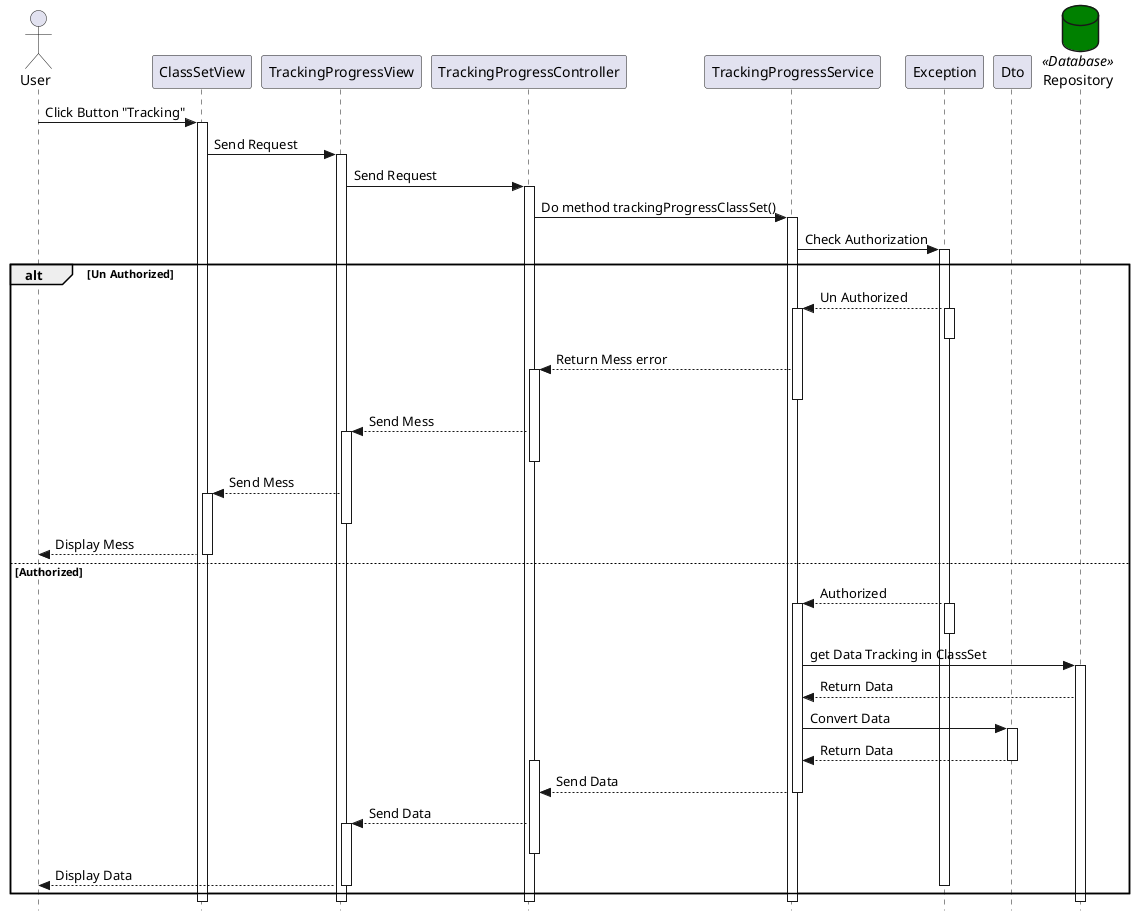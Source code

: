 @startuml
!define ACTIVATE_ENTITY Repository <<Database>> #008000
skinparam Style strictuml

actor User
participant ClassSetView
participant TrackingProgressView
participant TrackingProgressController
participant TrackingProgressService
participant Exception
participant Dto
database Repository as ACTIVATE_ENTITY

User -> ClassSetView: Click Button "Tracking"
activate ClassSetView
ClassSetView -> TrackingProgressView: Send Request
activate TrackingProgressView
TrackingProgressView -> TrackingProgressController: Send Request
activate TrackingProgressController
TrackingProgressController -> TrackingProgressService: Do method trackingProgressClassSet()
activate TrackingProgressService
TrackingProgressService -> Exception : Check Authorization
activate Exception
alt Un Authorized
    Exception --> TrackingProgressService : Un Authorized
    activate Exception
    deactivate Exception
    activate TrackingProgressService
    TrackingProgressService --> TrackingProgressController: Return Mess error
    activate TrackingProgressController
    deactivate TrackingProgressService
    TrackingProgressController --> TrackingProgressView : Send Mess
    activate TrackingProgressView
    deactivate TrackingProgressController
    TrackingProgressView --> ClassSetView :Send Mess
    activate ClassSetView
    deactivate TrackingProgressView
    ClassSetView --> User : Display Mess
    deactivate ClassSetView
else Authorized

    Exception --> TrackingProgressService : Authorized
    activate Exception
        deactivate Exception

    activate TrackingProgressService
    TrackingProgressService -> Repository : get Data Tracking in ClassSet

    activate Repository
    Repository --> TrackingProgressService : Return Data
    TrackingProgressService -> Dto : Convert Data
    activate Dto
    Dto --> TrackingProgressService : Return Data
    deactivate  Dto
    activate TrackingProgressController
    TrackingProgressService --> TrackingProgressController : Send Data
    deactivate TrackingProgressService
    TrackingProgressController --> TrackingProgressView : Send Data
    activate TrackingProgressView
    deactivate TrackingProgressController
    TrackingProgressView --> User : Display Data
    deactivate TrackingProgressView
    deactivate Exception

end



@enduml

